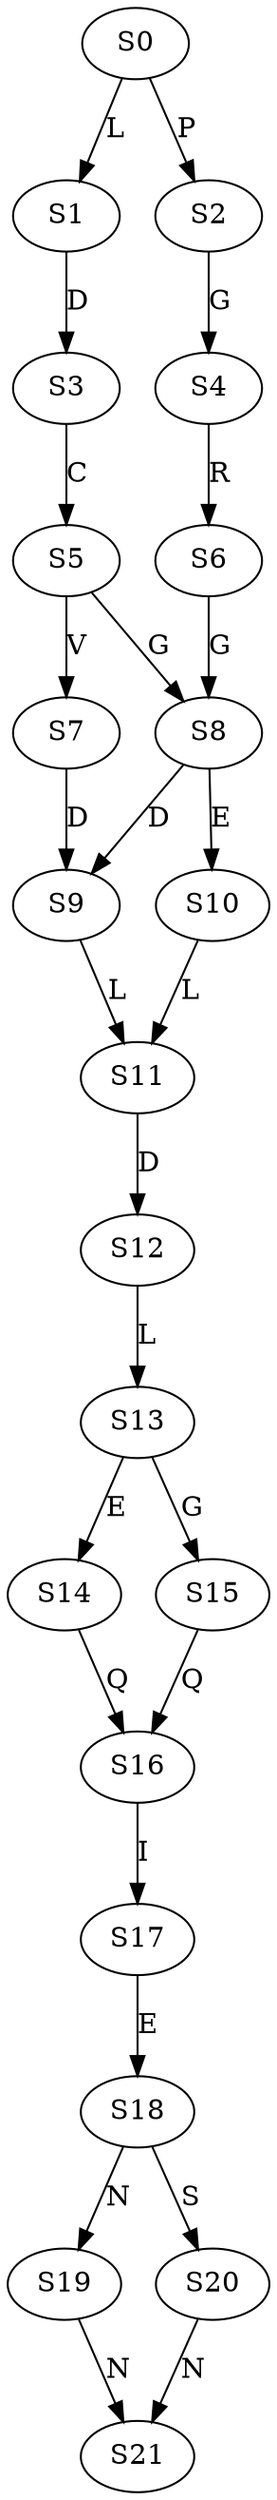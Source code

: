 strict digraph  {
	S0 -> S1 [ label = L ];
	S0 -> S2 [ label = P ];
	S1 -> S3 [ label = D ];
	S2 -> S4 [ label = G ];
	S3 -> S5 [ label = C ];
	S4 -> S6 [ label = R ];
	S5 -> S7 [ label = V ];
	S5 -> S8 [ label = G ];
	S6 -> S8 [ label = G ];
	S7 -> S9 [ label = D ];
	S8 -> S9 [ label = D ];
	S8 -> S10 [ label = E ];
	S9 -> S11 [ label = L ];
	S10 -> S11 [ label = L ];
	S11 -> S12 [ label = D ];
	S12 -> S13 [ label = L ];
	S13 -> S14 [ label = E ];
	S13 -> S15 [ label = G ];
	S14 -> S16 [ label = Q ];
	S15 -> S16 [ label = Q ];
	S16 -> S17 [ label = I ];
	S17 -> S18 [ label = E ];
	S18 -> S19 [ label = N ];
	S18 -> S20 [ label = S ];
	S19 -> S21 [ label = N ];
	S20 -> S21 [ label = N ];
}
